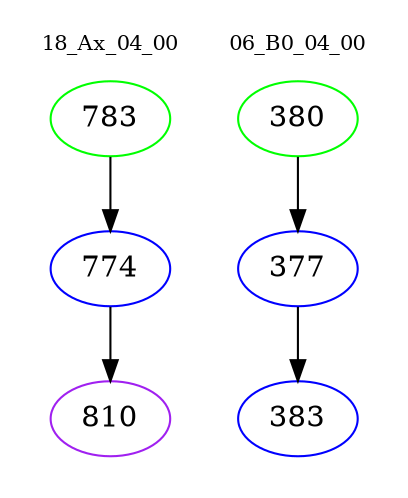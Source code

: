digraph{
subgraph cluster_0 {
color = white
label = "18_Ax_04_00";
fontsize=10;
T0_783 [label="783", color="green"]
T0_783 -> T0_774 [color="black"]
T0_774 [label="774", color="blue"]
T0_774 -> T0_810 [color="black"]
T0_810 [label="810", color="purple"]
}
subgraph cluster_1 {
color = white
label = "06_B0_04_00";
fontsize=10;
T1_380 [label="380", color="green"]
T1_380 -> T1_377 [color="black"]
T1_377 [label="377", color="blue"]
T1_377 -> T1_383 [color="black"]
T1_383 [label="383", color="blue"]
}
}
